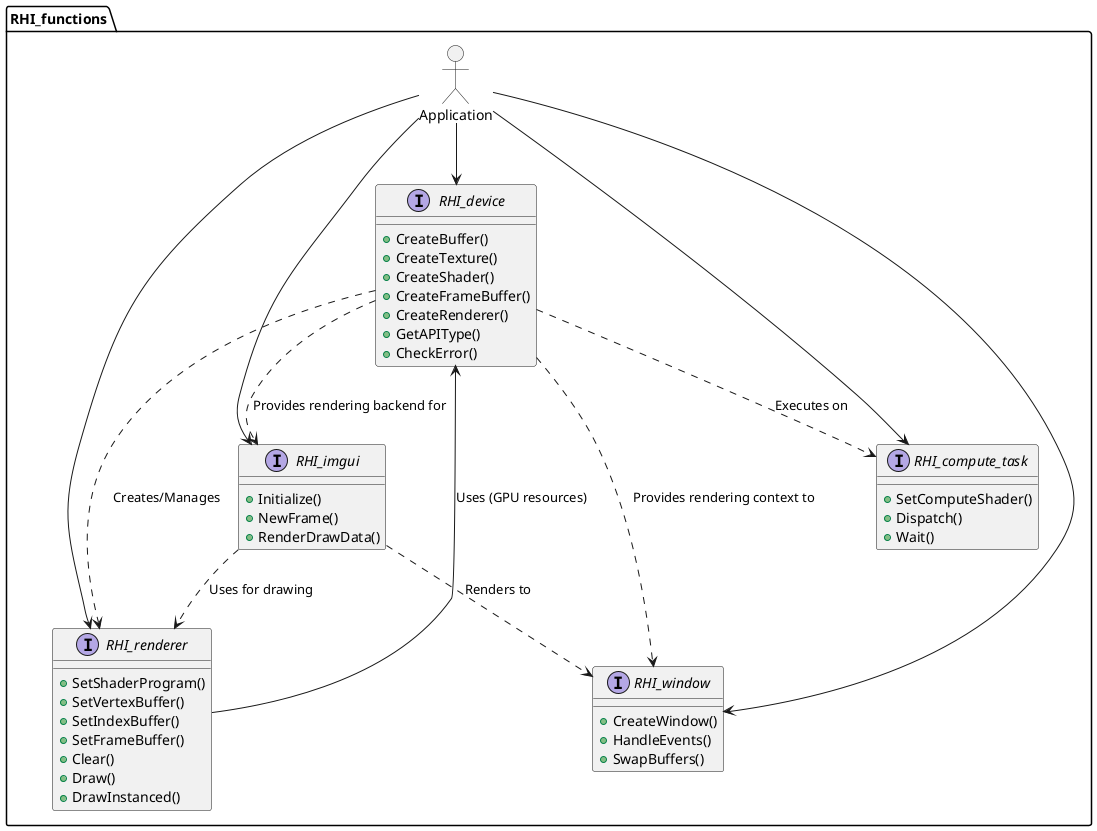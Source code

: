 @startuml

allow_mixing

package "RHI_functions" {
    interface "RHI_device" as Device {
        + CreateBuffer()
        + CreateTexture()
        + CreateShader()
        + CreateFrameBuffer()
        + CreateRenderer()
        + GetAPIType()
        + CheckError()
    }

    interface "RHI_window" as Window {
        + CreateWindow()
        + HandleEvents()
        + SwapBuffers()
    }

    interface "RHI_imgui" as Imgui {
        + Initialize()
        + NewFrame()
        + RenderDrawData()
    }

    interface "RHI_compute_task" as ComputeTask {
        + SetComputeShader()
        + Dispatch()
        + Wait()
    }

    interface "RHI_renderer" as Renderer {
        + SetShaderProgram()
        + SetVertexBuffer()
        + SetIndexBuffer()
        + SetFrameBuffer()
        + Clear()
        + Draw()
        + DrawInstanced()
    }

    ' --- Relationships ---
    ' RHI_device is central
    Device ..> Window : "Provides rendering context to"
    Device ..> Renderer : "Creates/Manages"
    Device ..> ComputeTask : "Executes on"
    Device ..> Imgui : "Provides rendering backend for"

    ' RHI_renderer uses resources created by RHI_device
    ' (Implied, not drawing every resource creation)
    Renderer -> Device : "Uses (GPU resources)"

    ' RHI_imgui renders onto a window and uses the renderer/device
    Imgui ..> Window : "Renders to"
    Imgui ..> Renderer : "Uses for drawing"

    ' RHI_compute_task might be independent or part of a renderer's broader scope
    ' Keeping it more directly tied to device for now based on text.

    ' Application layer would use these components
    actor Application
    Application --> Device
    Application --> Window
    Application --> Renderer
    Application --> Imgui
    Application --> ComputeTask
}
@enduml